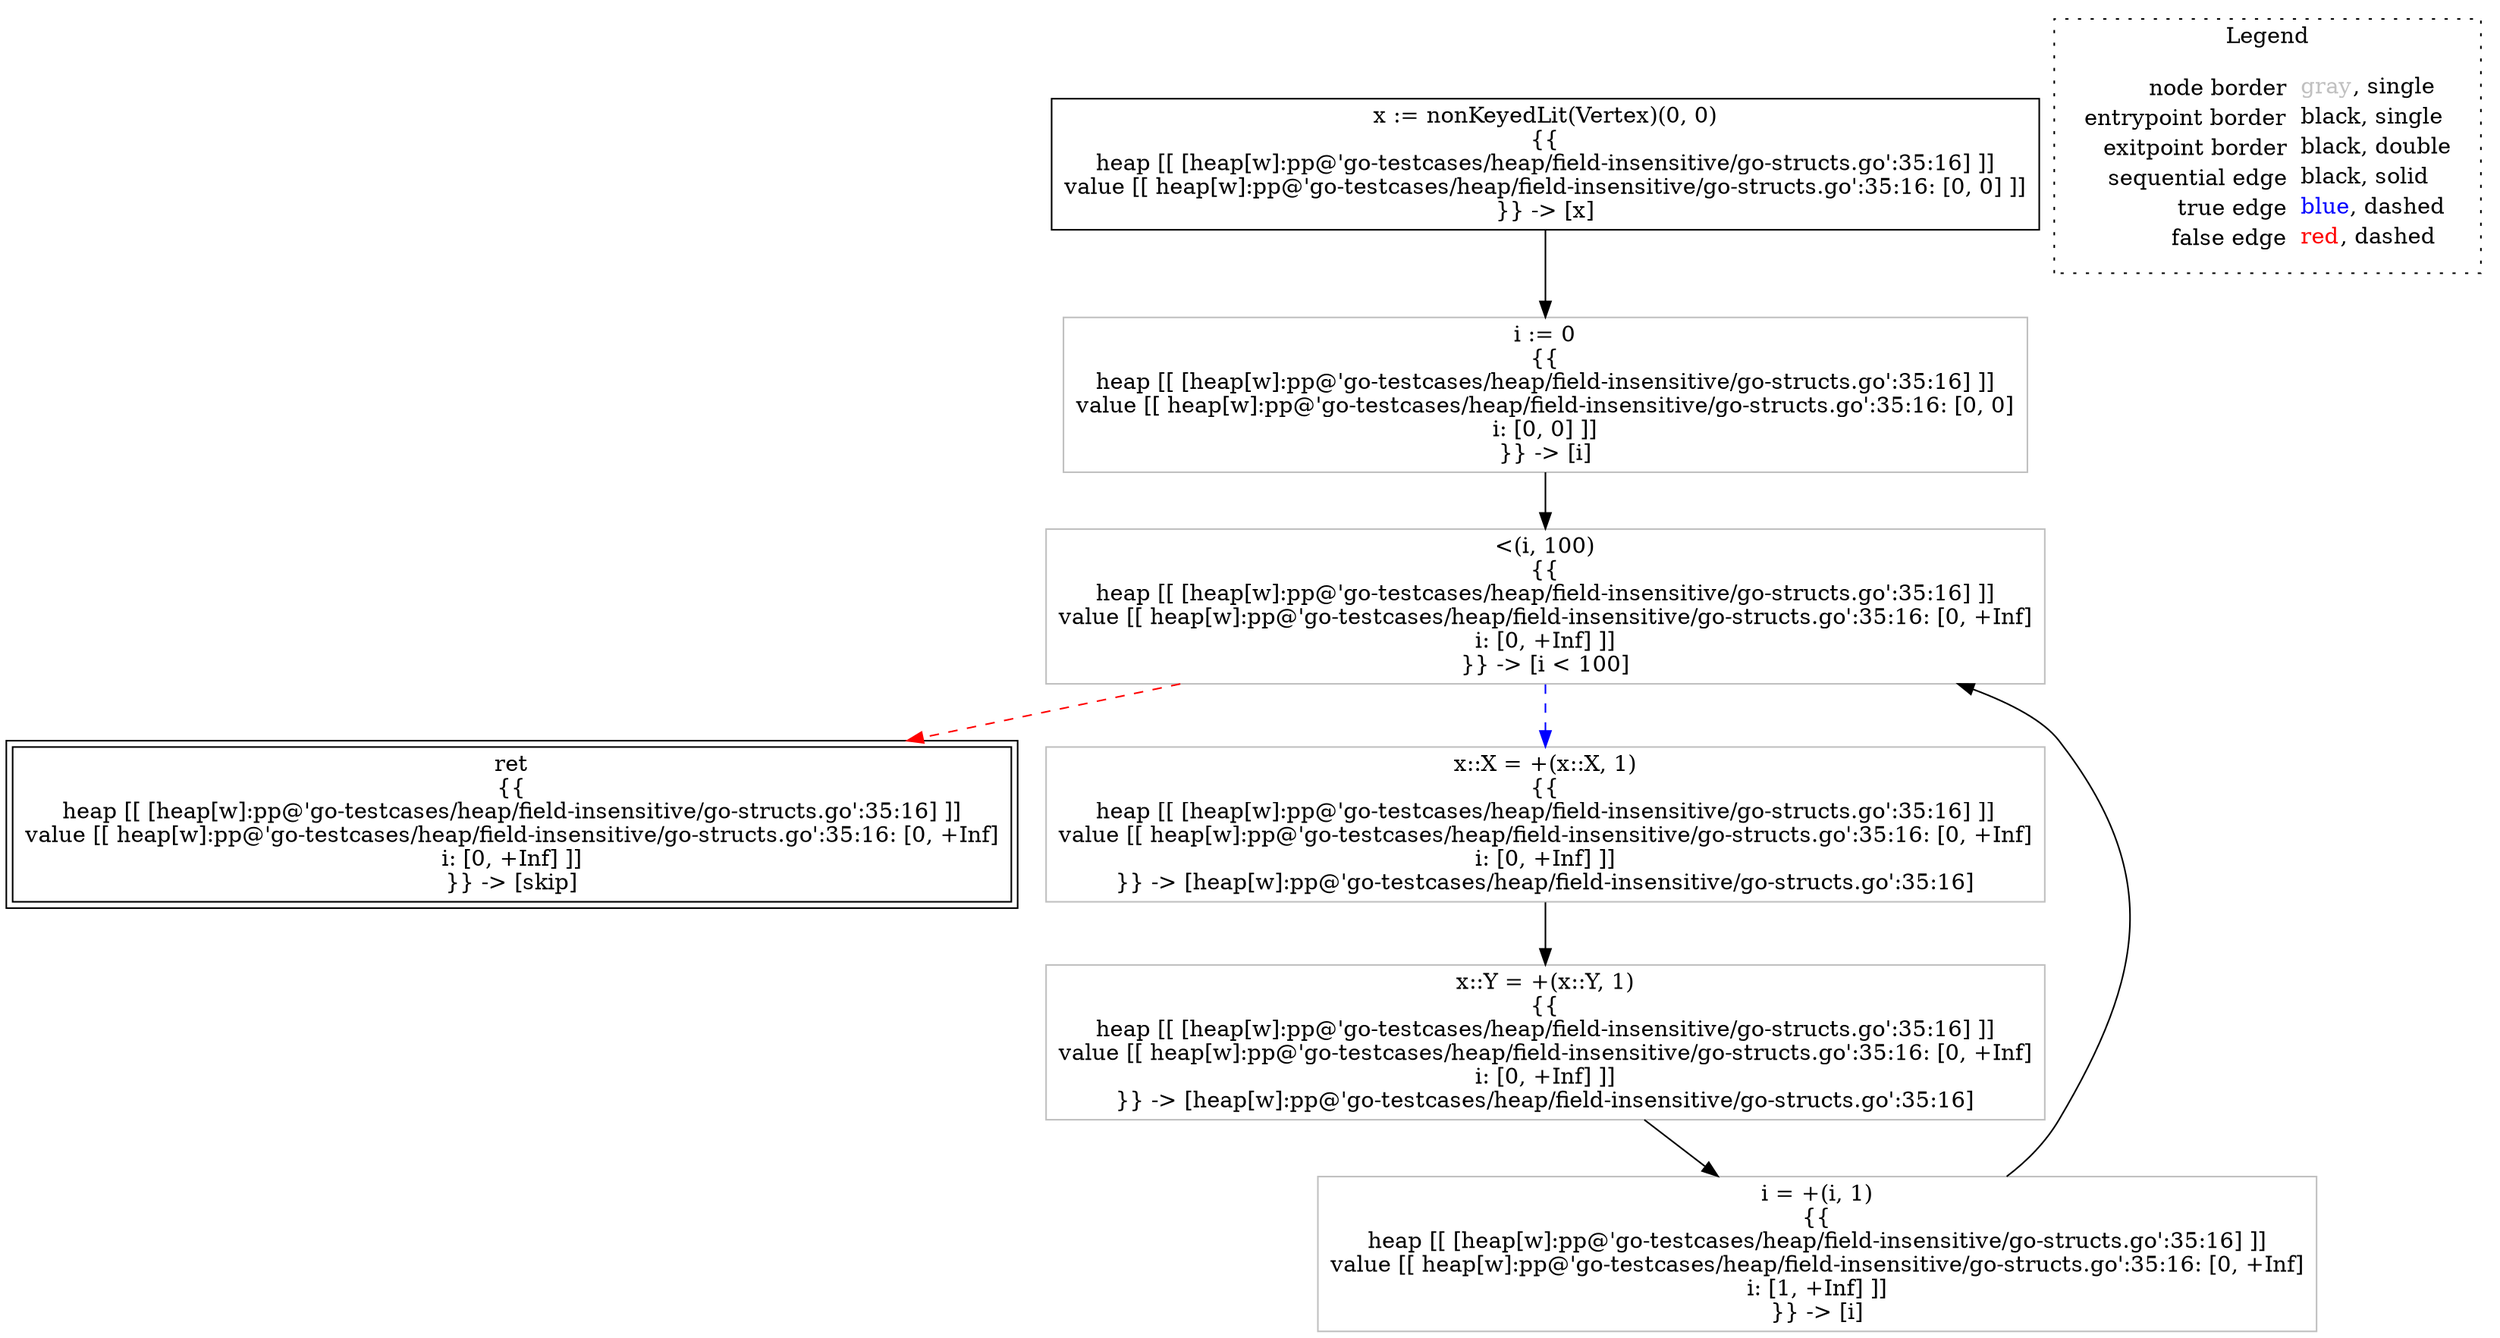 digraph {
	"node0" [shape="rect",color="black",label=<x := nonKeyedLit(Vertex)(0, 0)<BR/>{{<BR/>heap [[ [heap[w]:pp@'go-testcases/heap/field-insensitive/go-structs.go':35:16] ]]<BR/>value [[ heap[w]:pp@'go-testcases/heap/field-insensitive/go-structs.go':35:16: [0, 0] ]]<BR/>}} -&gt; [x]>];
	"node1" [shape="rect",color="black",peripheries="2",label=<ret<BR/>{{<BR/>heap [[ [heap[w]:pp@'go-testcases/heap/field-insensitive/go-structs.go':35:16] ]]<BR/>value [[ heap[w]:pp@'go-testcases/heap/field-insensitive/go-structs.go':35:16: [0, +Inf]<BR/>i: [0, +Inf] ]]<BR/>}} -&gt; [skip]>];
	"node2" [shape="rect",color="gray",label=<&lt;(i, 100)<BR/>{{<BR/>heap [[ [heap[w]:pp@'go-testcases/heap/field-insensitive/go-structs.go':35:16] ]]<BR/>value [[ heap[w]:pp@'go-testcases/heap/field-insensitive/go-structs.go':35:16: [0, +Inf]<BR/>i: [0, +Inf] ]]<BR/>}} -&gt; [i &lt; 100]>];
	"node3" [shape="rect",color="gray",label=<i := 0<BR/>{{<BR/>heap [[ [heap[w]:pp@'go-testcases/heap/field-insensitive/go-structs.go':35:16] ]]<BR/>value [[ heap[w]:pp@'go-testcases/heap/field-insensitive/go-structs.go':35:16: [0, 0]<BR/>i: [0, 0] ]]<BR/>}} -&gt; [i]>];
	"node4" [shape="rect",color="gray",label=<x::Y = +(x::Y, 1)<BR/>{{<BR/>heap [[ [heap[w]:pp@'go-testcases/heap/field-insensitive/go-structs.go':35:16] ]]<BR/>value [[ heap[w]:pp@'go-testcases/heap/field-insensitive/go-structs.go':35:16: [0, +Inf]<BR/>i: [0, +Inf] ]]<BR/>}} -&gt; [heap[w]:pp@'go-testcases/heap/field-insensitive/go-structs.go':35:16]>];
	"node5" [shape="rect",color="gray",label=<i = +(i, 1)<BR/>{{<BR/>heap [[ [heap[w]:pp@'go-testcases/heap/field-insensitive/go-structs.go':35:16] ]]<BR/>value [[ heap[w]:pp@'go-testcases/heap/field-insensitive/go-structs.go':35:16: [0, +Inf]<BR/>i: [1, +Inf] ]]<BR/>}} -&gt; [i]>];
	"node6" [shape="rect",color="gray",label=<x::X = +(x::X, 1)<BR/>{{<BR/>heap [[ [heap[w]:pp@'go-testcases/heap/field-insensitive/go-structs.go':35:16] ]]<BR/>value [[ heap[w]:pp@'go-testcases/heap/field-insensitive/go-structs.go':35:16: [0, +Inf]<BR/>i: [0, +Inf] ]]<BR/>}} -&gt; [heap[w]:pp@'go-testcases/heap/field-insensitive/go-structs.go':35:16]>];
	"node0" -> "node3" [color="black"];
	"node2" -> "node1" [color="red",style="dashed"];
	"node2" -> "node6" [color="blue",style="dashed"];
	"node3" -> "node2" [color="black"];
	"node4" -> "node5" [color="black"];
	"node5" -> "node2" [color="black"];
	"node6" -> "node4" [color="black"];
subgraph cluster_legend {
	label="Legend";
	style=dotted;
	node [shape=plaintext];
	"legend" [label=<<table border="0" cellpadding="2" cellspacing="0" cellborder="0"><tr><td align="right">node border&nbsp;</td><td align="left"><font color="gray">gray</font>, single</td></tr><tr><td align="right">entrypoint border&nbsp;</td><td align="left"><font color="black">black</font>, single</td></tr><tr><td align="right">exitpoint border&nbsp;</td><td align="left"><font color="black">black</font>, double</td></tr><tr><td align="right">sequential edge&nbsp;</td><td align="left"><font color="black">black</font>, solid</td></tr><tr><td align="right">true edge&nbsp;</td><td align="left"><font color="blue">blue</font>, dashed</td></tr><tr><td align="right">false edge&nbsp;</td><td align="left"><font color="red">red</font>, dashed</td></tr></table>>];
}

}
